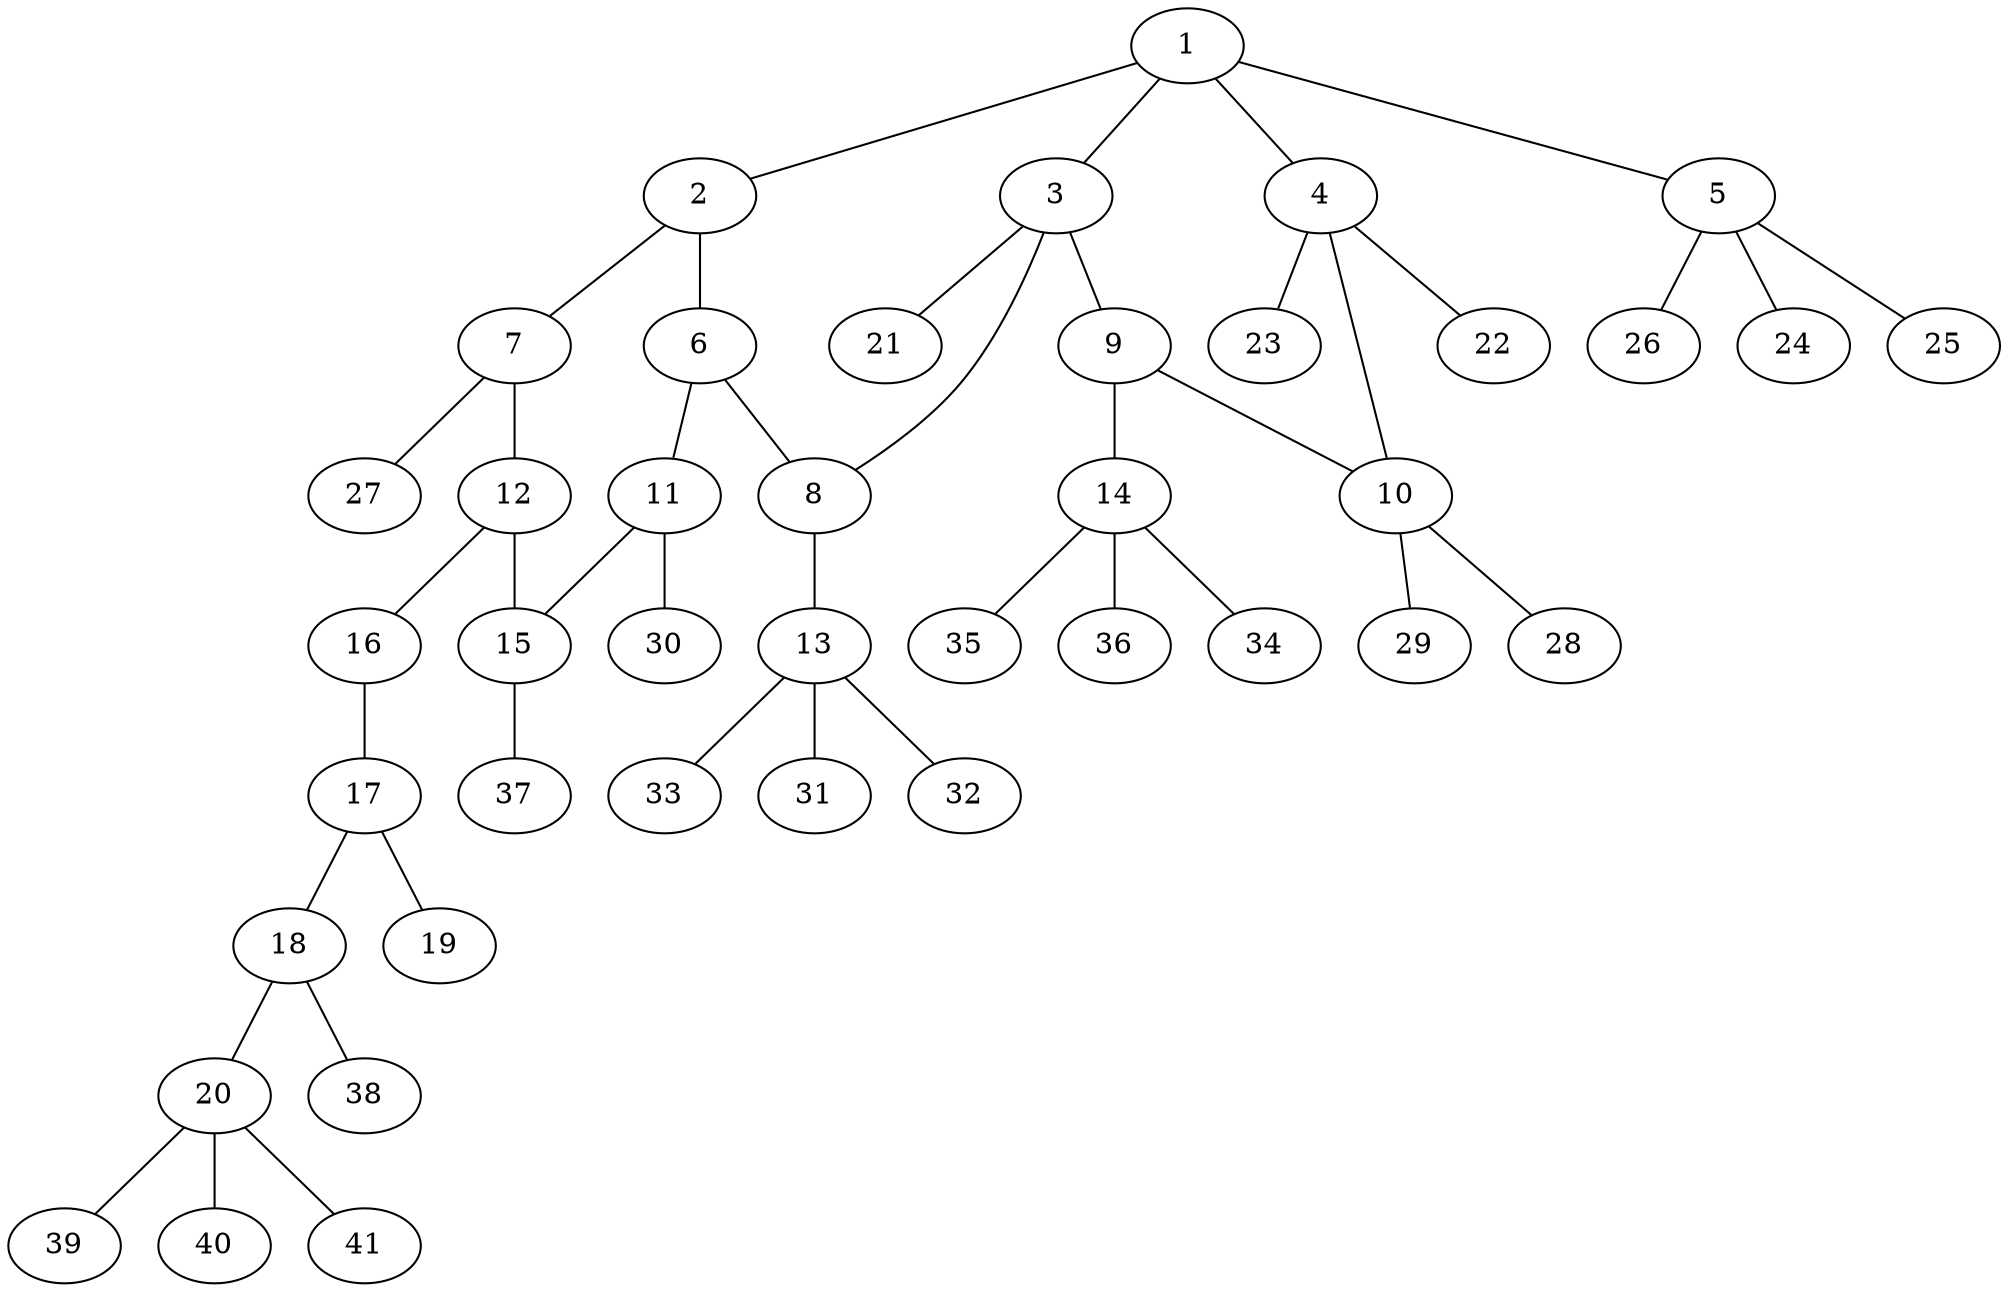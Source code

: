 graph molecule_4283 {
	1	 [chem=C];
	2	 [chem=C];
	1 -- 2	 [valence=1];
	3	 [chem=C];
	1 -- 3	 [valence=1];
	4	 [chem=C];
	1 -- 4	 [valence=1];
	5	 [chem=C];
	1 -- 5	 [valence=1];
	6	 [chem=C];
	2 -- 6	 [valence=2];
	7	 [chem=C];
	2 -- 7	 [valence=1];
	8	 [chem=N];
	3 -- 8	 [valence=1];
	9	 [chem=N];
	3 -- 9	 [valence=1];
	21	 [chem=H];
	3 -- 21	 [valence=1];
	10	 [chem=C];
	4 -- 10	 [valence=1];
	22	 [chem=H];
	4 -- 22	 [valence=1];
	23	 [chem=H];
	4 -- 23	 [valence=1];
	24	 [chem=H];
	5 -- 24	 [valence=1];
	25	 [chem=H];
	5 -- 25	 [valence=1];
	26	 [chem=H];
	5 -- 26	 [valence=1];
	6 -- 8	 [valence=1];
	11	 [chem=C];
	6 -- 11	 [valence=1];
	12	 [chem=C];
	7 -- 12	 [valence=2];
	27	 [chem=H];
	7 -- 27	 [valence=1];
	13	 [chem=C];
	8 -- 13	 [valence=1];
	9 -- 10	 [valence=1];
	14	 [chem=C];
	9 -- 14	 [valence=1];
	28	 [chem=H];
	10 -- 28	 [valence=1];
	29	 [chem=H];
	10 -- 29	 [valence=1];
	15	 [chem=C];
	11 -- 15	 [valence=2];
	30	 [chem=H];
	11 -- 30	 [valence=1];
	12 -- 15	 [valence=1];
	16	 [chem=O];
	12 -- 16	 [valence=1];
	31	 [chem=H];
	13 -- 31	 [valence=1];
	32	 [chem=H];
	13 -- 32	 [valence=1];
	33	 [chem=H];
	13 -- 33	 [valence=1];
	34	 [chem=H];
	14 -- 34	 [valence=1];
	35	 [chem=H];
	14 -- 35	 [valence=1];
	36	 [chem=H];
	14 -- 36	 [valence=1];
	37	 [chem=H];
	15 -- 37	 [valence=1];
	17	 [chem=C];
	16 -- 17	 [valence=1];
	18	 [chem=N];
	17 -- 18	 [valence=1];
	19	 [chem=O];
	17 -- 19	 [valence=2];
	20	 [chem=C];
	18 -- 20	 [valence=1];
	38	 [chem=H];
	18 -- 38	 [valence=1];
	39	 [chem=H];
	20 -- 39	 [valence=1];
	40	 [chem=H];
	20 -- 40	 [valence=1];
	41	 [chem=H];
	20 -- 41	 [valence=1];
}
